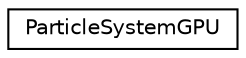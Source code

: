 digraph "Graphical Class Hierarchy"
{
  edge [fontname="Helvetica",fontsize="10",labelfontname="Helvetica",labelfontsize="10"];
  node [fontname="Helvetica",fontsize="10",shape=record];
  rankdir="LR";
  Node1 [label="ParticleSystemGPU",height=0.2,width=0.4,color="black", fillcolor="white", style="filled",URL="$class_particle_system_g_p_u.html"];
}
